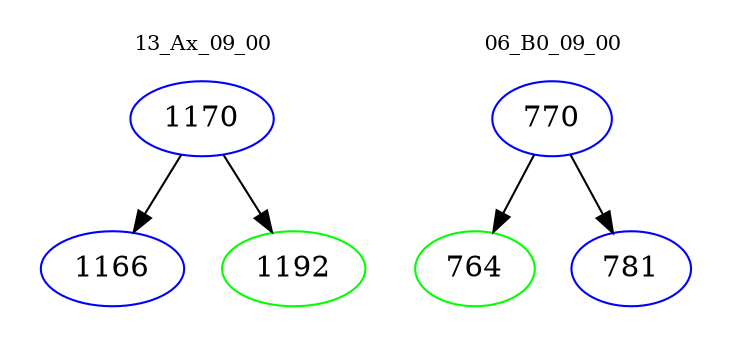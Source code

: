 digraph{
subgraph cluster_0 {
color = white
label = "13_Ax_09_00";
fontsize=10;
T0_1170 [label="1170", color="blue"]
T0_1170 -> T0_1166 [color="black"]
T0_1166 [label="1166", color="blue"]
T0_1170 -> T0_1192 [color="black"]
T0_1192 [label="1192", color="green"]
}
subgraph cluster_1 {
color = white
label = "06_B0_09_00";
fontsize=10;
T1_770 [label="770", color="blue"]
T1_770 -> T1_764 [color="black"]
T1_764 [label="764", color="green"]
T1_770 -> T1_781 [color="black"]
T1_781 [label="781", color="blue"]
}
}
